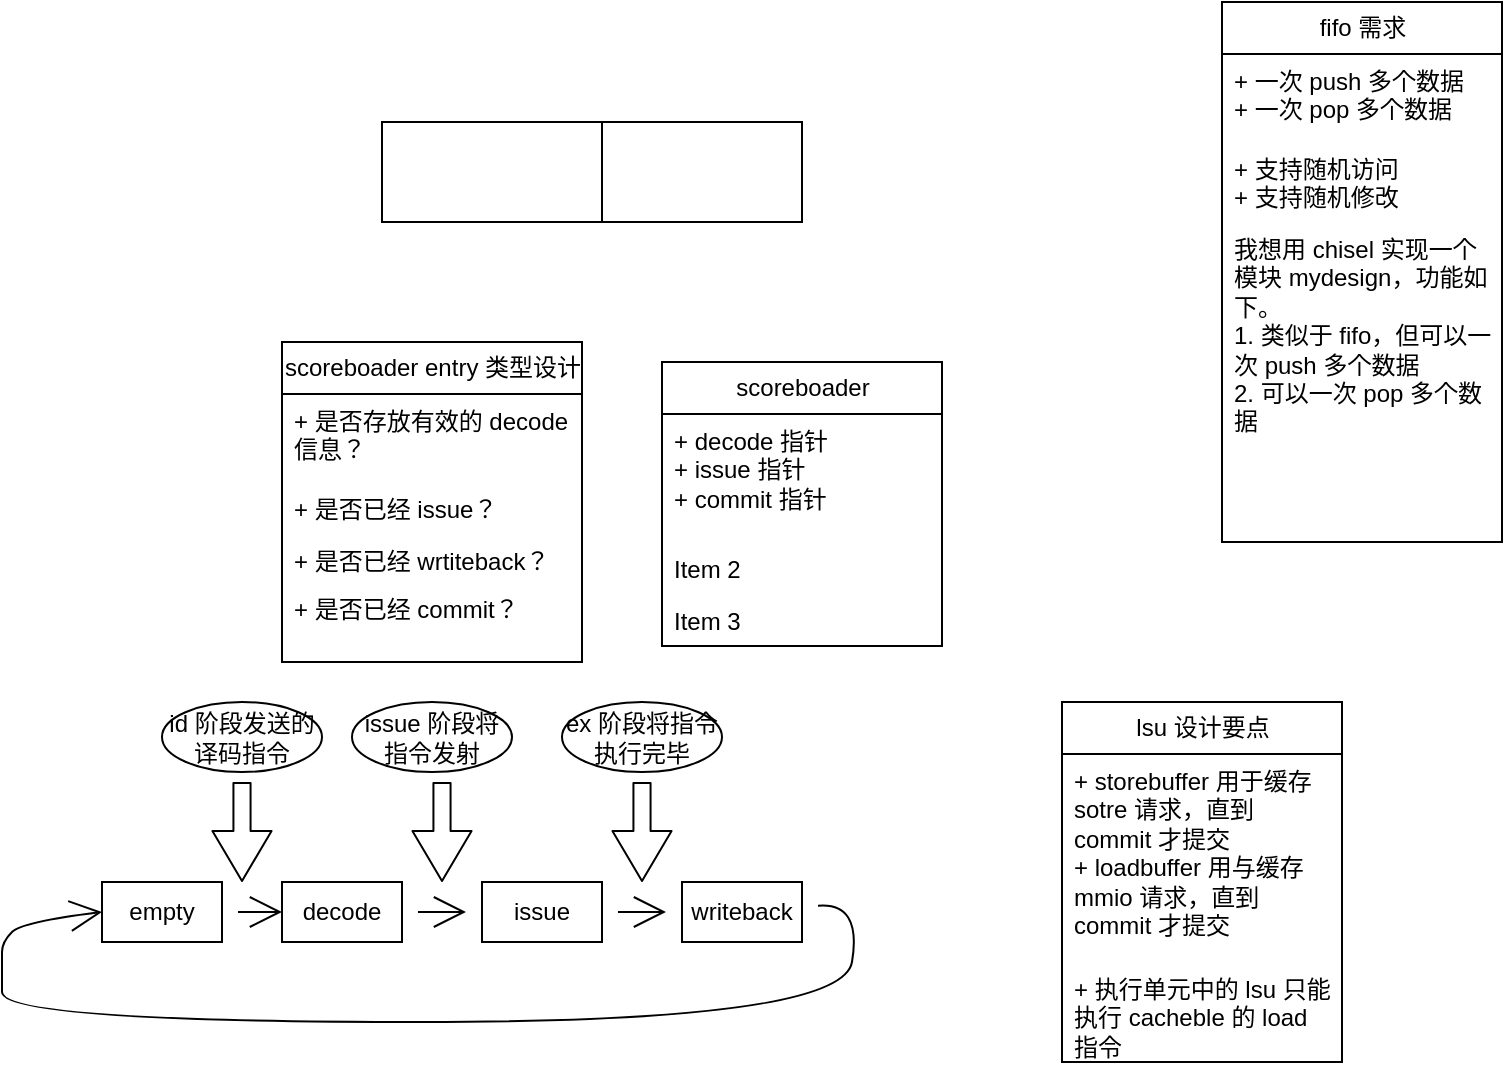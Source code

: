 <mxfile>
    <diagram id="vAj0xj1ahwzRaouW_rDc" name="第 1 页">
        <mxGraphModel dx="1323" dy="309" grid="1" gridSize="10" guides="1" tooltips="1" connect="1" arrows="1" fold="1" page="1" pageScale="1" pageWidth="827" pageHeight="1169" math="0" shadow="0">
            <root>
                <mxCell id="0"/>
                <mxCell id="1" parent="0"/>
                <mxCell id="2" value="fifo 需求" style="swimlane;fontStyle=0;childLayout=stackLayout;horizontal=1;startSize=26;fillColor=none;horizontalStack=0;resizeParent=1;resizeParentMax=0;resizeLast=0;collapsible=1;marginBottom=0;html=1;" parent="1" vertex="1">
                    <mxGeometry x="500" y="120" width="140" height="270" as="geometry"/>
                </mxCell>
                <mxCell id="3" value="+ 一次 push 多个数据&lt;br&gt;+ 一次 pop 多个数据&lt;br&gt;&amp;nbsp;" style="text;strokeColor=none;fillColor=none;align=left;verticalAlign=top;spacingLeft=4;spacingRight=4;overflow=hidden;rotatable=0;points=[[0,0.5],[1,0.5]];portConstraint=eastwest;whiteSpace=wrap;html=1;" parent="2" vertex="1">
                    <mxGeometry y="26" width="140" height="44" as="geometry"/>
                </mxCell>
                <mxCell id="4" value="+ 支持随机访问&lt;br&gt;+ 支持随机修改" style="text;strokeColor=none;fillColor=none;align=left;verticalAlign=top;spacingLeft=4;spacingRight=4;overflow=hidden;rotatable=0;points=[[0,0.5],[1,0.5]];portConstraint=eastwest;whiteSpace=wrap;html=1;" parent="2" vertex="1">
                    <mxGeometry y="70" width="140" height="40" as="geometry"/>
                </mxCell>
                <mxCell id="5" value="我想用 chisel 实现一个模块 mydesign，功能如下。&lt;br&gt;1. 类似于 fifo，但可以一次 push 多个数据&lt;br&gt;2. 可以一次 pop 多个数据" style="text;strokeColor=none;fillColor=none;align=left;verticalAlign=top;spacingLeft=4;spacingRight=4;overflow=hidden;rotatable=0;points=[[0,0.5],[1,0.5]];portConstraint=eastwest;whiteSpace=wrap;html=1;" parent="2" vertex="1">
                    <mxGeometry y="110" width="140" height="160" as="geometry"/>
                </mxCell>
                <mxCell id="6" value="" style="rounded=0;whiteSpace=wrap;html=1;" vertex="1" parent="1">
                    <mxGeometry x="80" y="180" width="110" height="50" as="geometry"/>
                </mxCell>
                <mxCell id="7" value="" style="rounded=0;whiteSpace=wrap;html=1;" vertex="1" parent="1">
                    <mxGeometry x="190" y="180" width="100" height="50" as="geometry"/>
                </mxCell>
                <mxCell id="8" value="scoreboader" style="swimlane;fontStyle=0;childLayout=stackLayout;horizontal=1;startSize=26;fillColor=none;horizontalStack=0;resizeParent=1;resizeParentMax=0;resizeLast=0;collapsible=1;marginBottom=0;html=1;" vertex="1" parent="1">
                    <mxGeometry x="220" y="300" width="140" height="142" as="geometry"/>
                </mxCell>
                <mxCell id="9" value="+ decode 指针&lt;br&gt;+ issue 指针&lt;br&gt;+ commit 指针&amp;nbsp;" style="text;strokeColor=none;fillColor=none;align=left;verticalAlign=top;spacingLeft=4;spacingRight=4;overflow=hidden;rotatable=0;points=[[0,0.5],[1,0.5]];portConstraint=eastwest;whiteSpace=wrap;html=1;" vertex="1" parent="8">
                    <mxGeometry y="26" width="140" height="64" as="geometry"/>
                </mxCell>
                <mxCell id="10" value="Item 2" style="text;strokeColor=none;fillColor=none;align=left;verticalAlign=top;spacingLeft=4;spacingRight=4;overflow=hidden;rotatable=0;points=[[0,0.5],[1,0.5]];portConstraint=eastwest;whiteSpace=wrap;html=1;" vertex="1" parent="8">
                    <mxGeometry y="90" width="140" height="26" as="geometry"/>
                </mxCell>
                <mxCell id="11" value="Item 3" style="text;strokeColor=none;fillColor=none;align=left;verticalAlign=top;spacingLeft=4;spacingRight=4;overflow=hidden;rotatable=0;points=[[0,0.5],[1,0.5]];portConstraint=eastwest;whiteSpace=wrap;html=1;" vertex="1" parent="8">
                    <mxGeometry y="116" width="140" height="26" as="geometry"/>
                </mxCell>
                <mxCell id="12" value="scoreboader entry 类型设计" style="swimlane;fontStyle=0;childLayout=stackLayout;horizontal=1;startSize=26;fillColor=none;horizontalStack=0;resizeParent=1;resizeParentMax=0;resizeLast=0;collapsible=1;marginBottom=0;html=1;" vertex="1" parent="1">
                    <mxGeometry x="30" y="290" width="150" height="160" as="geometry"/>
                </mxCell>
                <mxCell id="13" value="+ 是否存放有效的 decode 信息？" style="text;strokeColor=none;fillColor=none;align=left;verticalAlign=top;spacingLeft=4;spacingRight=4;overflow=hidden;rotatable=0;points=[[0,0.5],[1,0.5]];portConstraint=eastwest;whiteSpace=wrap;html=1;" vertex="1" parent="12">
                    <mxGeometry y="26" width="150" height="44" as="geometry"/>
                </mxCell>
                <mxCell id="14" value="+ 是否已经 issue？" style="text;strokeColor=none;fillColor=none;align=left;verticalAlign=top;spacingLeft=4;spacingRight=4;overflow=hidden;rotatable=0;points=[[0,0.5],[1,0.5]];portConstraint=eastwest;whiteSpace=wrap;html=1;" vertex="1" parent="12">
                    <mxGeometry y="70" width="150" height="26" as="geometry"/>
                </mxCell>
                <mxCell id="15" value="+ 是否已经 wrtiteback？&lt;br&gt;" style="text;strokeColor=none;fillColor=none;align=left;verticalAlign=top;spacingLeft=4;spacingRight=4;overflow=hidden;rotatable=0;points=[[0,0.5],[1,0.5]];portConstraint=eastwest;whiteSpace=wrap;html=1;" vertex="1" parent="12">
                    <mxGeometry y="96" width="150" height="24" as="geometry"/>
                </mxCell>
                <mxCell id="17" value="+ 是否已经 commit？" style="text;strokeColor=none;fillColor=none;align=left;verticalAlign=top;spacingLeft=4;spacingRight=4;overflow=hidden;rotatable=0;points=[[0,0.5],[1,0.5]];portConstraint=eastwest;whiteSpace=wrap;html=1;" vertex="1" parent="12">
                    <mxGeometry y="120" width="150" height="40" as="geometry"/>
                </mxCell>
                <mxCell id="20" value="" style="edgeStyle=none;curved=1;rounded=0;orthogonalLoop=1;jettySize=auto;html=1;endArrow=open;startSize=14;endSize=14;sourcePerimeterSpacing=8;targetPerimeterSpacing=8;" edge="1" parent="1" source="18" target="19">
                    <mxGeometry relative="1" as="geometry"/>
                </mxCell>
                <mxCell id="18" value="decode" style="rounded=0;whiteSpace=wrap;html=1;" vertex="1" parent="1">
                    <mxGeometry x="30" y="560" width="60" height="30" as="geometry"/>
                </mxCell>
                <mxCell id="22" value="" style="edgeStyle=none;curved=1;rounded=0;orthogonalLoop=1;jettySize=auto;html=1;endArrow=open;startSize=14;endSize=14;sourcePerimeterSpacing=8;targetPerimeterSpacing=8;" edge="1" parent="1" source="19" target="21">
                    <mxGeometry relative="1" as="geometry"/>
                </mxCell>
                <mxCell id="19" value="issue" style="rounded=0;whiteSpace=wrap;html=1;" vertex="1" parent="1">
                    <mxGeometry x="130" y="560" width="60" height="30" as="geometry"/>
                </mxCell>
                <mxCell id="25" style="edgeStyle=none;curved=1;rounded=0;orthogonalLoop=1;jettySize=auto;html=1;endArrow=open;startSize=14;endSize=14;sourcePerimeterSpacing=8;targetPerimeterSpacing=8;entryX=0;entryY=0.5;entryDx=0;entryDy=0;" edge="1" parent="1" source="21" target="23">
                    <mxGeometry relative="1" as="geometry">
                        <mxPoint x="-80" y="580" as="targetPoint"/>
                        <Array as="points">
                            <mxPoint x="320" y="570"/>
                            <mxPoint x="310" y="630"/>
                            <mxPoint x="-110" y="630"/>
                            <mxPoint x="-110" y="600"/>
                            <mxPoint x="-110" y="590"/>
                            <mxPoint x="-100" y="580"/>
                        </Array>
                    </mxGeometry>
                </mxCell>
                <mxCell id="21" value="writeback" style="rounded=0;whiteSpace=wrap;html=1;" vertex="1" parent="1">
                    <mxGeometry x="230" y="560" width="60" height="30" as="geometry"/>
                </mxCell>
                <mxCell id="24" style="edgeStyle=none;curved=1;rounded=0;orthogonalLoop=1;jettySize=auto;html=1;entryX=0;entryY=0.5;entryDx=0;entryDy=0;endArrow=open;startSize=14;endSize=14;sourcePerimeterSpacing=8;targetPerimeterSpacing=8;" edge="1" parent="1" source="23" target="18">
                    <mxGeometry relative="1" as="geometry"/>
                </mxCell>
                <mxCell id="23" value="empty" style="rounded=0;whiteSpace=wrap;html=1;" vertex="1" parent="1">
                    <mxGeometry x="-60" y="560" width="60" height="30" as="geometry"/>
                </mxCell>
                <mxCell id="27" value="" style="edgeStyle=none;orthogonalLoop=1;jettySize=auto;html=1;shape=flexArrow;rounded=1;startSize=8;endSize=8;endArrow=open;sourcePerimeterSpacing=8;targetPerimeterSpacing=8;curved=1;width=8.571;" edge="1" parent="1">
                    <mxGeometry width="140" relative="1" as="geometry">
                        <mxPoint x="10" y="510" as="sourcePoint"/>
                        <mxPoint x="10" y="560" as="targetPoint"/>
                        <Array as="points"/>
                    </mxGeometry>
                </mxCell>
                <mxCell id="28" value="id 阶段发送的译码指令" style="ellipse;whiteSpace=wrap;html=1;" vertex="1" parent="1">
                    <mxGeometry x="-30" y="470" width="80" height="35" as="geometry"/>
                </mxCell>
                <mxCell id="29" value="" style="edgeStyle=none;orthogonalLoop=1;jettySize=auto;html=1;shape=flexArrow;rounded=1;startSize=8;endSize=8;endArrow=open;sourcePerimeterSpacing=8;targetPerimeterSpacing=8;curved=1;width=8.571;" edge="1" parent="1">
                    <mxGeometry width="140" relative="1" as="geometry">
                        <mxPoint x="110" y="510" as="sourcePoint"/>
                        <mxPoint x="110" y="560" as="targetPoint"/>
                        <Array as="points"/>
                    </mxGeometry>
                </mxCell>
                <mxCell id="30" value="issue 阶段将指令发射" style="ellipse;whiteSpace=wrap;html=1;" vertex="1" parent="1">
                    <mxGeometry x="65" y="470" width="80" height="35" as="geometry"/>
                </mxCell>
                <mxCell id="31" value="" style="edgeStyle=none;orthogonalLoop=1;jettySize=auto;html=1;shape=flexArrow;rounded=1;startSize=8;endSize=8;endArrow=open;sourcePerimeterSpacing=8;targetPerimeterSpacing=8;curved=1;width=8.571;" edge="1" parent="1">
                    <mxGeometry width="140" relative="1" as="geometry">
                        <mxPoint x="210" y="510" as="sourcePoint"/>
                        <mxPoint x="210" y="560" as="targetPoint"/>
                        <Array as="points"/>
                    </mxGeometry>
                </mxCell>
                <mxCell id="32" value="ex 阶段将指令执行完毕" style="ellipse;whiteSpace=wrap;html=1;" vertex="1" parent="1">
                    <mxGeometry x="170" y="470" width="80" height="35" as="geometry"/>
                </mxCell>
                <mxCell id="33" value="lsu 设计要点" style="swimlane;fontStyle=0;childLayout=stackLayout;horizontal=1;startSize=26;fillColor=none;horizontalStack=0;resizeParent=1;resizeParentMax=0;resizeLast=0;collapsible=1;marginBottom=0;html=1;" vertex="1" parent="1">
                    <mxGeometry x="420" y="470" width="140" height="180" as="geometry"/>
                </mxCell>
                <mxCell id="34" value="+ storebuffer 用于缓存 sotre 请求，直到 commit 才提交&lt;br&gt;+ loadbuffer 用与缓存 mmio 请求，直到 commit 才提交" style="text;strokeColor=none;fillColor=none;align=left;verticalAlign=top;spacingLeft=4;spacingRight=4;overflow=hidden;rotatable=0;points=[[0,0.5],[1,0.5]];portConstraint=eastwest;whiteSpace=wrap;html=1;" vertex="1" parent="33">
                    <mxGeometry y="26" width="140" height="104" as="geometry"/>
                </mxCell>
                <mxCell id="35" value="+ 执行单元中的 lsu 只能执行 cacheble 的 load 指令" style="text;strokeColor=none;fillColor=none;align=left;verticalAlign=top;spacingLeft=4;spacingRight=4;overflow=hidden;rotatable=0;points=[[0,0.5],[1,0.5]];portConstraint=eastwest;whiteSpace=wrap;html=1;" vertex="1" parent="33">
                    <mxGeometry y="130" width="140" height="50" as="geometry"/>
                </mxCell>
            </root>
        </mxGraphModel>
    </diagram>
</mxfile>